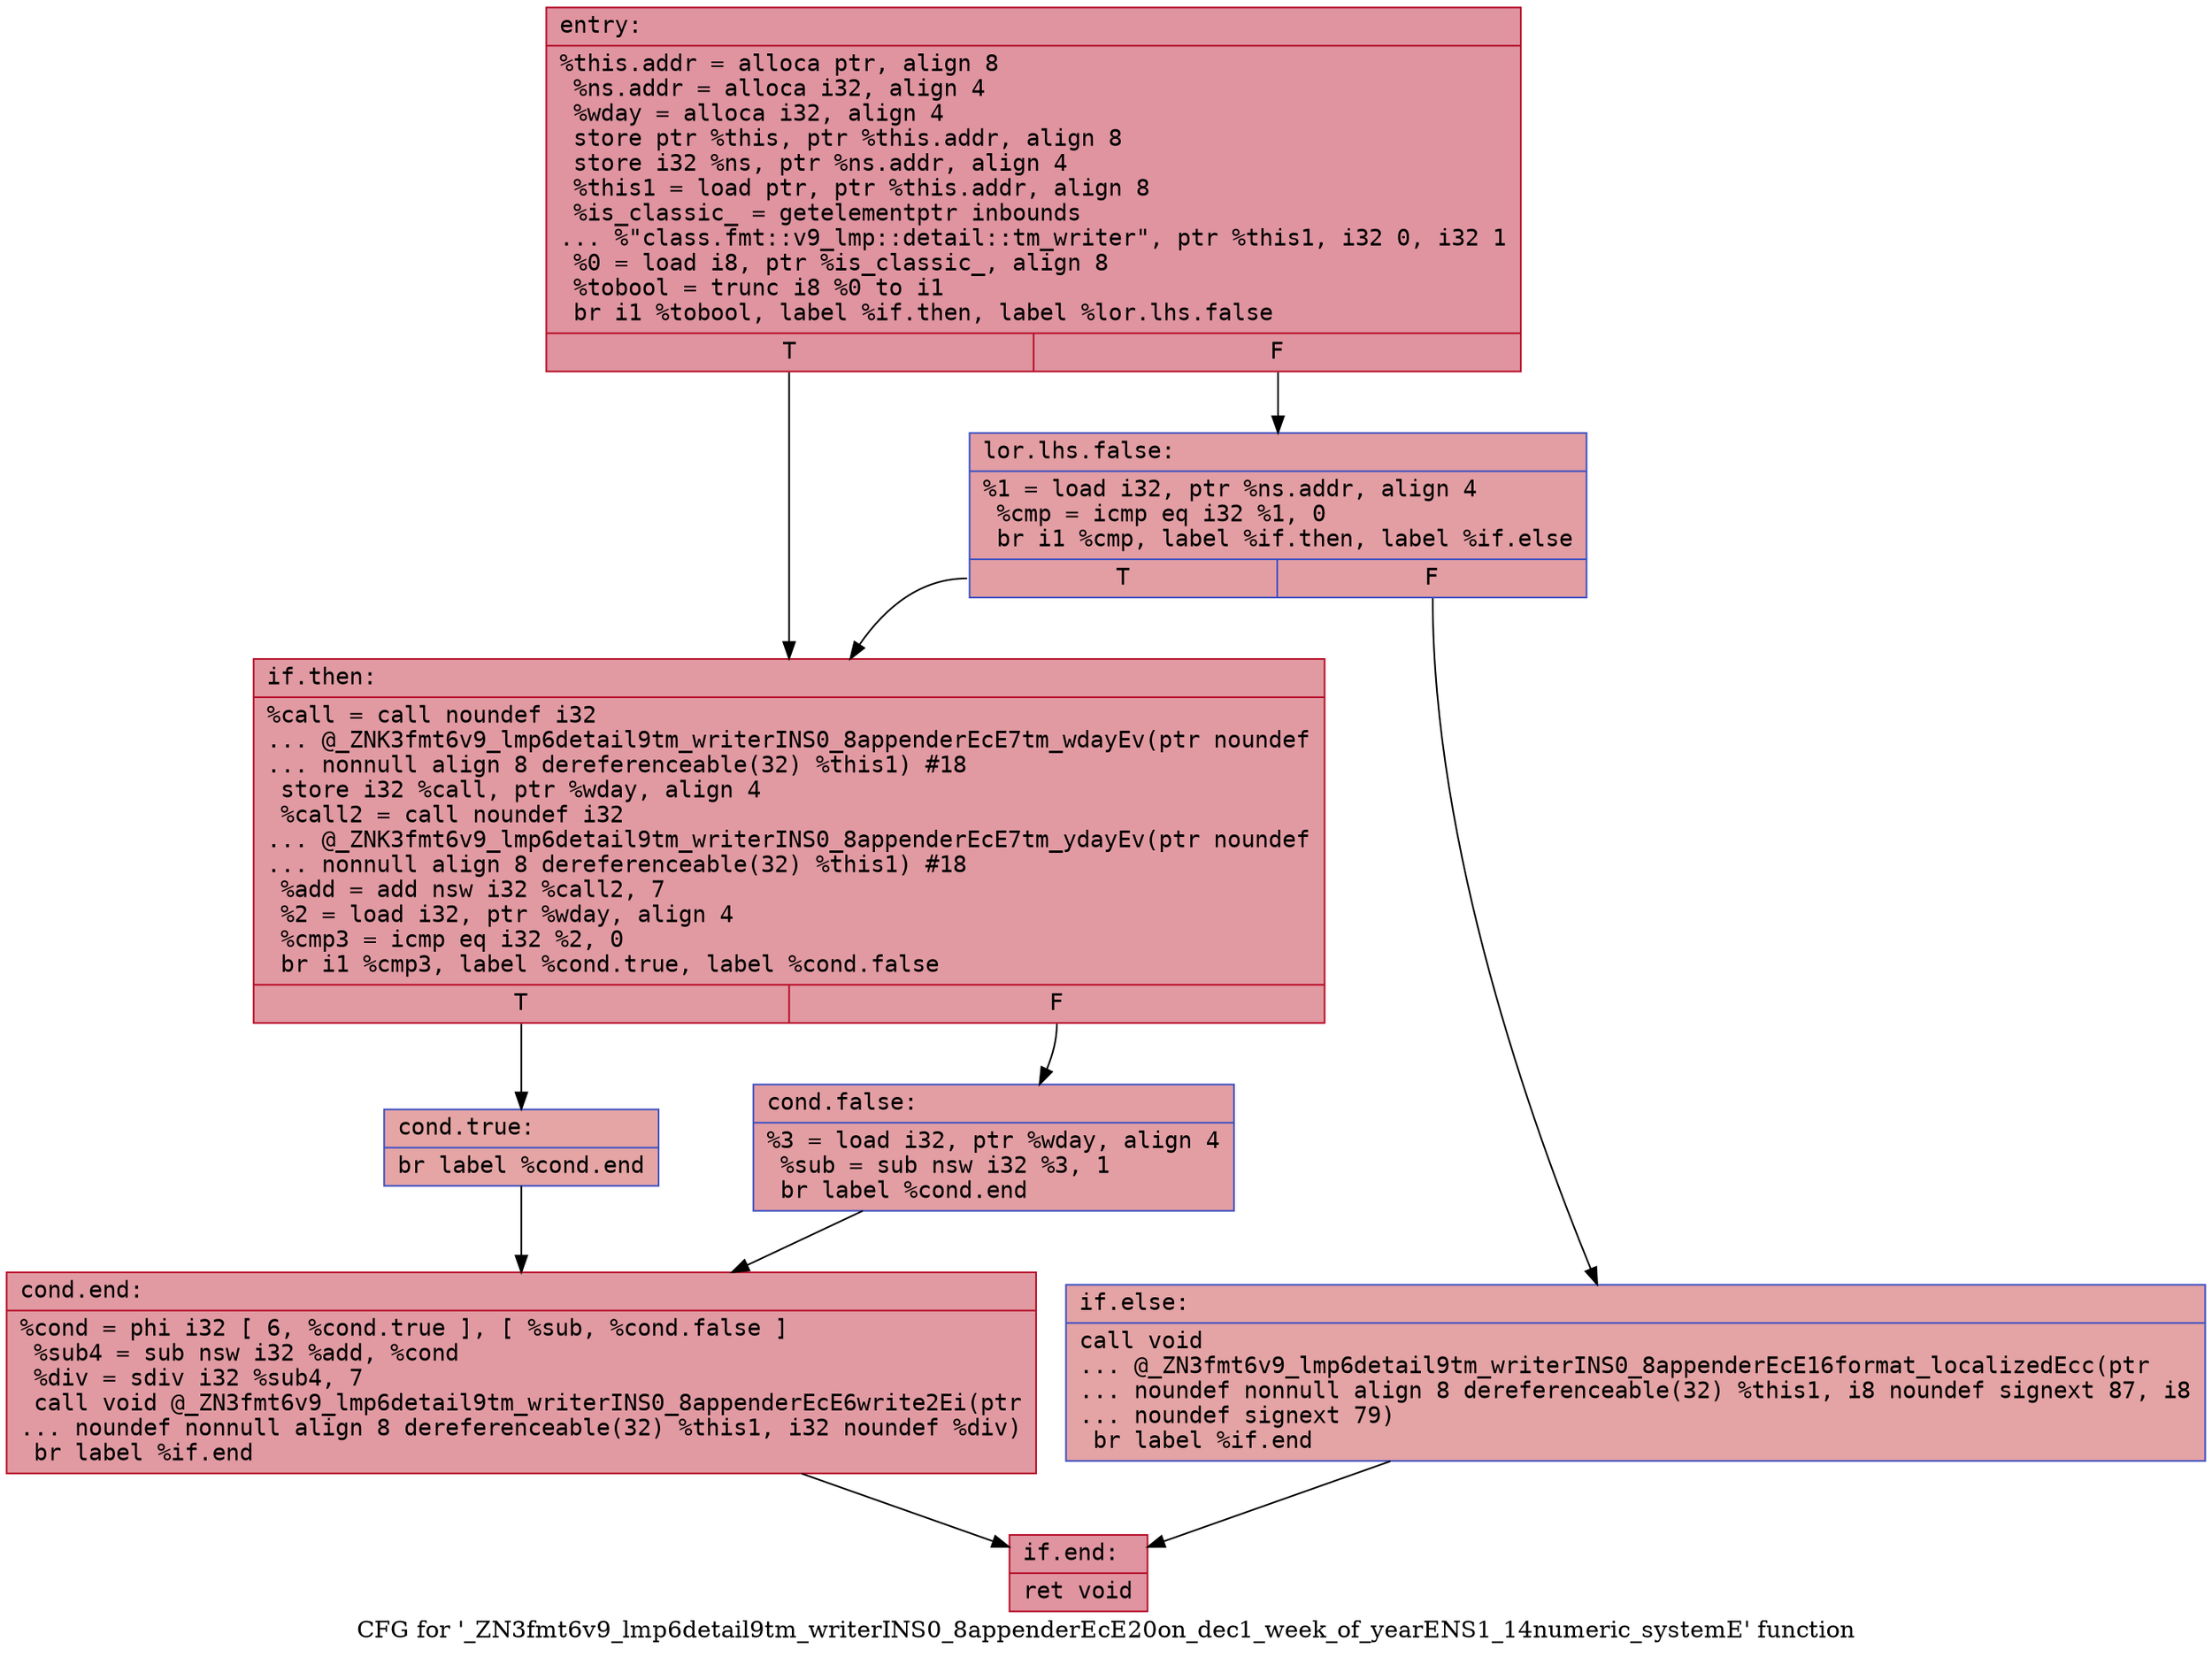 digraph "CFG for '_ZN3fmt6v9_lmp6detail9tm_writerINS0_8appenderEcE20on_dec1_week_of_yearENS1_14numeric_systemE' function" {
	label="CFG for '_ZN3fmt6v9_lmp6detail9tm_writerINS0_8appenderEcE20on_dec1_week_of_yearENS1_14numeric_systemE' function";

	Node0x55841696abe0 [shape=record,color="#b70d28ff", style=filled, fillcolor="#b70d2870" fontname="Courier",label="{entry:\l|  %this.addr = alloca ptr, align 8\l  %ns.addr = alloca i32, align 4\l  %wday = alloca i32, align 4\l  store ptr %this, ptr %this.addr, align 8\l  store i32 %ns, ptr %ns.addr, align 4\l  %this1 = load ptr, ptr %this.addr, align 8\l  %is_classic_ = getelementptr inbounds\l... %\"class.fmt::v9_lmp::detail::tm_writer\", ptr %this1, i32 0, i32 1\l  %0 = load i8, ptr %is_classic_, align 8\l  %tobool = trunc i8 %0 to i1\l  br i1 %tobool, label %if.then, label %lor.lhs.false\l|{<s0>T|<s1>F}}"];
	Node0x55841696abe0:s0 -> Node0x55841696b0f0[tooltip="entry -> if.then\nProbability 50.00%" ];
	Node0x55841696abe0:s1 -> Node0x55841696b160[tooltip="entry -> lor.lhs.false\nProbability 50.00%" ];
	Node0x55841696b160 [shape=record,color="#3d50c3ff", style=filled, fillcolor="#be242e70" fontname="Courier",label="{lor.lhs.false:\l|  %1 = load i32, ptr %ns.addr, align 4\l  %cmp = icmp eq i32 %1, 0\l  br i1 %cmp, label %if.then, label %if.else\l|{<s0>T|<s1>F}}"];
	Node0x55841696b160:s0 -> Node0x55841696b0f0[tooltip="lor.lhs.false -> if.then\nProbability 37.50%" ];
	Node0x55841696b160:s1 -> Node0x55841696b3c0[tooltip="lor.lhs.false -> if.else\nProbability 62.50%" ];
	Node0x55841696b0f0 [shape=record,color="#b70d28ff", style=filled, fillcolor="#bb1b2c70" fontname="Courier",label="{if.then:\l|  %call = call noundef i32\l... @_ZNK3fmt6v9_lmp6detail9tm_writerINS0_8appenderEcE7tm_wdayEv(ptr noundef\l... nonnull align 8 dereferenceable(32) %this1) #18\l  store i32 %call, ptr %wday, align 4\l  %call2 = call noundef i32\l... @_ZNK3fmt6v9_lmp6detail9tm_writerINS0_8appenderEcE7tm_ydayEv(ptr noundef\l... nonnull align 8 dereferenceable(32) %this1) #18\l  %add = add nsw i32 %call2, 7\l  %2 = load i32, ptr %wday, align 4\l  %cmp3 = icmp eq i32 %2, 0\l  br i1 %cmp3, label %cond.true, label %cond.false\l|{<s0>T|<s1>F}}"];
	Node0x55841696b0f0:s0 -> Node0x55841696b680[tooltip="if.then -> cond.true\nProbability 37.50%" ];
	Node0x55841696b0f0:s1 -> Node0x55841696bbe0[tooltip="if.then -> cond.false\nProbability 62.50%" ];
	Node0x55841696b680 [shape=record,color="#3d50c3ff", style=filled, fillcolor="#c5333470" fontname="Courier",label="{cond.true:\l|  br label %cond.end\l}"];
	Node0x55841696b680 -> Node0x55841696bd70[tooltip="cond.true -> cond.end\nProbability 100.00%" ];
	Node0x55841696bbe0 [shape=record,color="#3d50c3ff", style=filled, fillcolor="#be242e70" fontname="Courier",label="{cond.false:\l|  %3 = load i32, ptr %wday, align 4\l  %sub = sub nsw i32 %3, 1\l  br label %cond.end\l}"];
	Node0x55841696bbe0 -> Node0x55841696bd70[tooltip="cond.false -> cond.end\nProbability 100.00%" ];
	Node0x55841696bd70 [shape=record,color="#b70d28ff", style=filled, fillcolor="#bb1b2c70" fontname="Courier",label="{cond.end:\l|  %cond = phi i32 [ 6, %cond.true ], [ %sub, %cond.false ]\l  %sub4 = sub nsw i32 %add, %cond\l  %div = sdiv i32 %sub4, 7\l  call void @_ZN3fmt6v9_lmp6detail9tm_writerINS0_8appenderEcE6write2Ei(ptr\l... noundef nonnull align 8 dereferenceable(32) %this1, i32 noundef %div)\l  br label %if.end\l}"];
	Node0x55841696bd70 -> Node0x55841696c0a0[tooltip="cond.end -> if.end\nProbability 100.00%" ];
	Node0x55841696b3c0 [shape=record,color="#3d50c3ff", style=filled, fillcolor="#c32e3170" fontname="Courier",label="{if.else:\l|  call void\l... @_ZN3fmt6v9_lmp6detail9tm_writerINS0_8appenderEcE16format_localizedEcc(ptr\l... noundef nonnull align 8 dereferenceable(32) %this1, i8 noundef signext 87, i8\l... noundef signext 79)\l  br label %if.end\l}"];
	Node0x55841696b3c0 -> Node0x55841696c0a0[tooltip="if.else -> if.end\nProbability 100.00%" ];
	Node0x55841696c0a0 [shape=record,color="#b70d28ff", style=filled, fillcolor="#b70d2870" fontname="Courier",label="{if.end:\l|  ret void\l}"];
}
